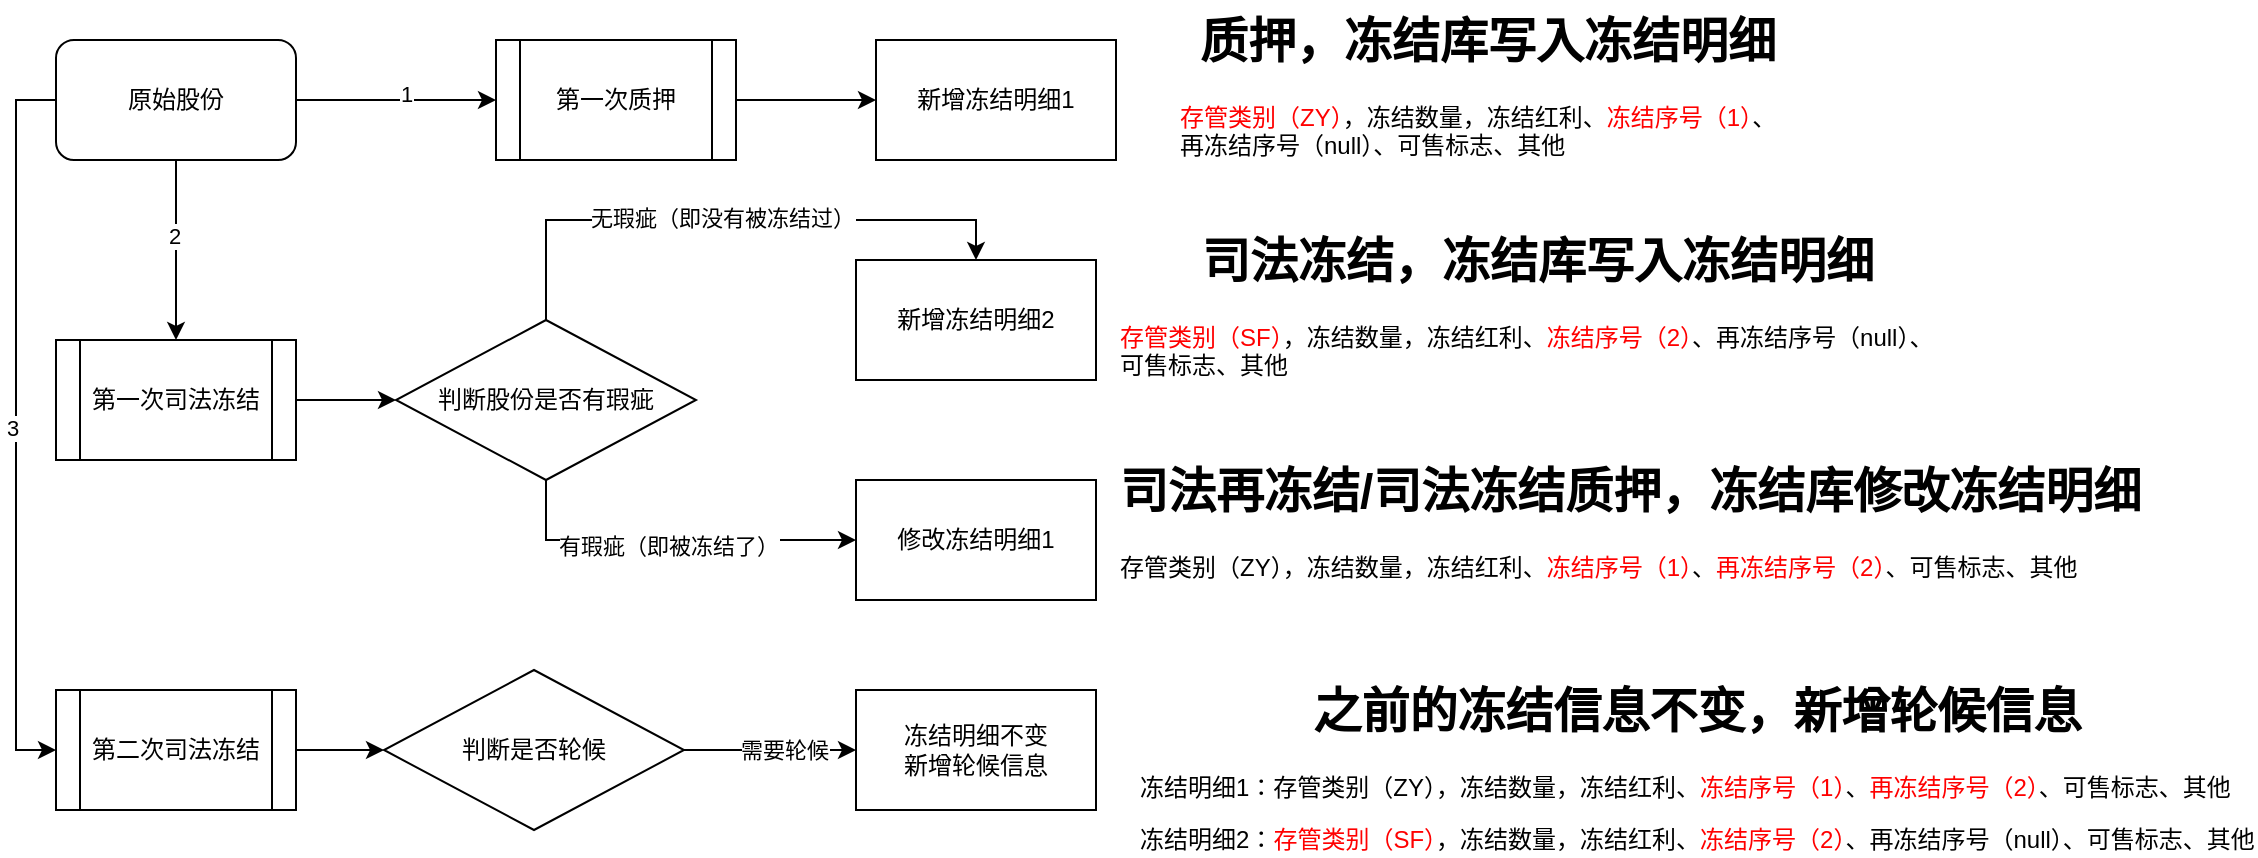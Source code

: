 <mxfile version="27.1.6">
  <diagram id="C5RBs43oDa-KdzZeNtuy" name="Page-1">
    <mxGraphModel dx="786" dy="425" grid="1" gridSize="10" guides="1" tooltips="1" connect="1" arrows="1" fold="1" page="1" pageScale="1" pageWidth="827" pageHeight="1169" math="0" shadow="0">
      <root>
        <mxCell id="WIyWlLk6GJQsqaUBKTNV-0" />
        <mxCell id="WIyWlLk6GJQsqaUBKTNV-1" parent="WIyWlLk6GJQsqaUBKTNV-0" />
        <mxCell id="jBnJo6HcLtbD6m5WuQMD-2" style="edgeStyle=orthogonalEdgeStyle;rounded=0;orthogonalLoop=1;jettySize=auto;html=1;exitX=1;exitY=0.5;exitDx=0;exitDy=0;entryX=0;entryY=0.5;entryDx=0;entryDy=0;" parent="WIyWlLk6GJQsqaUBKTNV-1" source="jBnJo6HcLtbD6m5WuQMD-0" target="jBnJo6HcLtbD6m5WuQMD-1" edge="1">
          <mxGeometry relative="1" as="geometry" />
        </mxCell>
        <mxCell id="FSBiHV9G0nRDCk4JQ_9k-3" value="1" style="edgeLabel;html=1;align=center;verticalAlign=middle;resizable=0;points=[];" vertex="1" connectable="0" parent="jBnJo6HcLtbD6m5WuQMD-2">
          <mxGeometry x="0.093" y="3" relative="1" as="geometry">
            <mxPoint as="offset" />
          </mxGeometry>
        </mxCell>
        <mxCell id="jBnJo6HcLtbD6m5WuQMD-6" style="edgeStyle=orthogonalEdgeStyle;rounded=0;orthogonalLoop=1;jettySize=auto;html=1;exitX=0.5;exitY=1;exitDx=0;exitDy=0;entryX=0.5;entryY=0;entryDx=0;entryDy=0;" parent="WIyWlLk6GJQsqaUBKTNV-1" source="jBnJo6HcLtbD6m5WuQMD-0" target="jBnJo6HcLtbD6m5WuQMD-5" edge="1">
          <mxGeometry relative="1" as="geometry" />
        </mxCell>
        <mxCell id="FSBiHV9G0nRDCk4JQ_9k-4" value="2" style="edgeLabel;html=1;align=center;verticalAlign=middle;resizable=0;points=[];" vertex="1" connectable="0" parent="jBnJo6HcLtbD6m5WuQMD-6">
          <mxGeometry x="-0.17" y="-1" relative="1" as="geometry">
            <mxPoint as="offset" />
          </mxGeometry>
        </mxCell>
        <mxCell id="FSBiHV9G0nRDCk4JQ_9k-5" style="edgeStyle=orthogonalEdgeStyle;rounded=0;orthogonalLoop=1;jettySize=auto;html=1;exitX=0;exitY=0.5;exitDx=0;exitDy=0;entryX=0;entryY=0.5;entryDx=0;entryDy=0;" edge="1" parent="WIyWlLk6GJQsqaUBKTNV-1" source="jBnJo6HcLtbD6m5WuQMD-0" target="FSBiHV9G0nRDCk4JQ_9k-2">
          <mxGeometry relative="1" as="geometry" />
        </mxCell>
        <mxCell id="FSBiHV9G0nRDCk4JQ_9k-6" value="3" style="edgeLabel;html=1;align=center;verticalAlign=middle;resizable=0;points=[];" vertex="1" connectable="0" parent="FSBiHV9G0nRDCk4JQ_9k-5">
          <mxGeometry x="0.005" y="-2" relative="1" as="geometry">
            <mxPoint as="offset" />
          </mxGeometry>
        </mxCell>
        <mxCell id="jBnJo6HcLtbD6m5WuQMD-0" value="原始股份" style="rounded=1;whiteSpace=wrap;html=1;" parent="WIyWlLk6GJQsqaUBKTNV-1" vertex="1">
          <mxGeometry x="100" y="200" width="120" height="60" as="geometry" />
        </mxCell>
        <mxCell id="FSBiHV9G0nRDCk4JQ_9k-1" style="edgeStyle=orthogonalEdgeStyle;rounded=0;orthogonalLoop=1;jettySize=auto;html=1;exitX=1;exitY=0.5;exitDx=0;exitDy=0;" edge="1" parent="WIyWlLk6GJQsqaUBKTNV-1" source="jBnJo6HcLtbD6m5WuQMD-1" target="FSBiHV9G0nRDCk4JQ_9k-0">
          <mxGeometry relative="1" as="geometry" />
        </mxCell>
        <mxCell id="jBnJo6HcLtbD6m5WuQMD-1" value="第一次质押" style="shape=process;whiteSpace=wrap;html=1;backgroundOutline=1;" parent="WIyWlLk6GJQsqaUBKTNV-1" vertex="1">
          <mxGeometry x="320" y="200" width="120" height="60" as="geometry" />
        </mxCell>
        <mxCell id="jBnJo6HcLtbD6m5WuQMD-4" value="&lt;h1 style=&quot;text-align: center; margin-top: 0px;&quot;&gt;质押，冻结库写入冻结明细&lt;/h1&gt;&lt;p&gt;&lt;font&gt;&lt;font style=&quot;color: rgb(255, 0, 0);&quot;&gt;存管类别（ZY）&lt;/font&gt;，&lt;/font&gt;冻结数量，冻结红利、&lt;font style=&quot;color: rgb(255, 0, 0);&quot;&gt;冻结序号（1）&lt;/font&gt;、再冻结序号（null）、可售标志、其他&lt;/p&gt;" style="text;html=1;whiteSpace=wrap;overflow=hidden;rounded=0;" parent="WIyWlLk6GJQsqaUBKTNV-1" vertex="1">
          <mxGeometry x="660" y="180" width="310" height="90" as="geometry" />
        </mxCell>
        <mxCell id="jBnJo6HcLtbD6m5WuQMD-8" style="edgeStyle=orthogonalEdgeStyle;rounded=0;orthogonalLoop=1;jettySize=auto;html=1;exitX=1;exitY=0.5;exitDx=0;exitDy=0;entryX=0;entryY=0.5;entryDx=0;entryDy=0;" parent="WIyWlLk6GJQsqaUBKTNV-1" source="jBnJo6HcLtbD6m5WuQMD-5" target="jBnJo6HcLtbD6m5WuQMD-7" edge="1">
          <mxGeometry relative="1" as="geometry">
            <mxPoint x="260" y="380" as="targetPoint" />
          </mxGeometry>
        </mxCell>
        <mxCell id="jBnJo6HcLtbD6m5WuQMD-5" value="第一次司法冻结" style="shape=process;whiteSpace=wrap;html=1;backgroundOutline=1;" parent="WIyWlLk6GJQsqaUBKTNV-1" vertex="1">
          <mxGeometry x="100" y="350" width="120" height="60" as="geometry" />
        </mxCell>
        <mxCell id="jBnJo6HcLtbD6m5WuQMD-10" style="edgeStyle=orthogonalEdgeStyle;rounded=0;orthogonalLoop=1;jettySize=auto;html=1;exitX=0.5;exitY=0;exitDx=0;exitDy=0;entryX=0.5;entryY=0;entryDx=0;entryDy=0;" parent="WIyWlLk6GJQsqaUBKTNV-1" source="jBnJo6HcLtbD6m5WuQMD-7" target="jBnJo6HcLtbD6m5WuQMD-9" edge="1">
          <mxGeometry relative="1" as="geometry" />
        </mxCell>
        <mxCell id="jBnJo6HcLtbD6m5WuQMD-11" value="无瑕疵（即没有被冻结过）" style="edgeLabel;html=1;align=center;verticalAlign=middle;resizable=0;points=[];" parent="jBnJo6HcLtbD6m5WuQMD-10" vertex="1" connectable="0">
          <mxGeometry x="-0.032" y="1" relative="1" as="geometry">
            <mxPoint as="offset" />
          </mxGeometry>
        </mxCell>
        <mxCell id="jBnJo6HcLtbD6m5WuQMD-14" style="edgeStyle=orthogonalEdgeStyle;rounded=0;orthogonalLoop=1;jettySize=auto;html=1;exitX=0.5;exitY=1;exitDx=0;exitDy=0;entryX=0;entryY=0.5;entryDx=0;entryDy=0;" parent="WIyWlLk6GJQsqaUBKTNV-1" source="jBnJo6HcLtbD6m5WuQMD-7" target="jBnJo6HcLtbD6m5WuQMD-13" edge="1">
          <mxGeometry relative="1" as="geometry" />
        </mxCell>
        <mxCell id="jBnJo6HcLtbD6m5WuQMD-16" value="有瑕疵（即被冻结了）" style="edgeLabel;html=1;align=center;verticalAlign=middle;resizable=0;points=[];" parent="jBnJo6HcLtbD6m5WuQMD-14" vertex="1" connectable="0">
          <mxGeometry x="-0.016" y="-3" relative="1" as="geometry">
            <mxPoint as="offset" />
          </mxGeometry>
        </mxCell>
        <mxCell id="jBnJo6HcLtbD6m5WuQMD-7" value="判断股份是否有瑕疵" style="rhombus;whiteSpace=wrap;html=1;" parent="WIyWlLk6GJQsqaUBKTNV-1" vertex="1">
          <mxGeometry x="270" y="340" width="150" height="80" as="geometry" />
        </mxCell>
        <mxCell id="jBnJo6HcLtbD6m5WuQMD-9" value="新增冻结明细2" style="rounded=0;whiteSpace=wrap;html=1;" parent="WIyWlLk6GJQsqaUBKTNV-1" vertex="1">
          <mxGeometry x="500" y="310" width="120" height="60" as="geometry" />
        </mxCell>
        <mxCell id="jBnJo6HcLtbD6m5WuQMD-12" value="&lt;h1 style=&quot;text-align: center; margin-top: 0px;&quot;&gt;司法冻结，冻结库写入冻结明细&lt;/h1&gt;&lt;p&gt;&lt;font style=&quot;color: rgb(255, 0, 0);&quot;&gt;存管类别（SF）&lt;/font&gt;，冻结数量，冻结红利、&lt;font style=&quot;color: rgb(255, 0, 0);&quot;&gt;冻结序号（2）&lt;/font&gt;、再冻结序号（null）、可售标志、其他&lt;/p&gt;" style="text;html=1;whiteSpace=wrap;overflow=hidden;rounded=0;" parent="WIyWlLk6GJQsqaUBKTNV-1" vertex="1">
          <mxGeometry x="630" y="290" width="420" height="90" as="geometry" />
        </mxCell>
        <mxCell id="jBnJo6HcLtbD6m5WuQMD-13" value="修改冻结明细1" style="rounded=0;whiteSpace=wrap;html=1;" parent="WIyWlLk6GJQsqaUBKTNV-1" vertex="1">
          <mxGeometry x="500" y="420" width="120" height="60" as="geometry" />
        </mxCell>
        <mxCell id="jBnJo6HcLtbD6m5WuQMD-17" value="&lt;h1 style=&quot;text-align: center; margin-top: 0px;&quot;&gt;司法再冻结/司法冻结质押，冻结库修改冻结明细&lt;/h1&gt;&lt;p&gt;存管类别（ZY），冻结数量，冻结红利、&lt;font style=&quot;color: rgb(255, 0, 0);&quot;&gt;冻结序号（1）&lt;/font&gt;、&lt;font style=&quot;color: rgb(255, 0, 0);&quot;&gt;再冻结序号（2）&lt;/font&gt;、可售标志、其他&lt;/p&gt;" style="text;html=1;whiteSpace=wrap;overflow=hidden;rounded=0;" parent="WIyWlLk6GJQsqaUBKTNV-1" vertex="1">
          <mxGeometry x="630" y="405" width="560" height="90" as="geometry" />
        </mxCell>
        <mxCell id="FSBiHV9G0nRDCk4JQ_9k-0" value="新增冻结明细1" style="rounded=0;whiteSpace=wrap;html=1;" vertex="1" parent="WIyWlLk6GJQsqaUBKTNV-1">
          <mxGeometry x="510" y="200" width="120" height="60" as="geometry" />
        </mxCell>
        <mxCell id="FSBiHV9G0nRDCk4JQ_9k-8" style="edgeStyle=orthogonalEdgeStyle;rounded=0;orthogonalLoop=1;jettySize=auto;html=1;exitX=1;exitY=0.5;exitDx=0;exitDy=0;" edge="1" parent="WIyWlLk6GJQsqaUBKTNV-1" source="FSBiHV9G0nRDCk4JQ_9k-2" target="FSBiHV9G0nRDCk4JQ_9k-7">
          <mxGeometry relative="1" as="geometry" />
        </mxCell>
        <mxCell id="FSBiHV9G0nRDCk4JQ_9k-2" value="第二次司法冻结" style="shape=process;whiteSpace=wrap;html=1;backgroundOutline=1;" vertex="1" parent="WIyWlLk6GJQsqaUBKTNV-1">
          <mxGeometry x="100" y="525" width="120" height="60" as="geometry" />
        </mxCell>
        <mxCell id="FSBiHV9G0nRDCk4JQ_9k-10" style="edgeStyle=orthogonalEdgeStyle;rounded=0;orthogonalLoop=1;jettySize=auto;html=1;exitX=1;exitY=0.5;exitDx=0;exitDy=0;entryX=0;entryY=0.5;entryDx=0;entryDy=0;" edge="1" parent="WIyWlLk6GJQsqaUBKTNV-1" source="FSBiHV9G0nRDCk4JQ_9k-7" target="FSBiHV9G0nRDCk4JQ_9k-9">
          <mxGeometry relative="1" as="geometry" />
        </mxCell>
        <mxCell id="FSBiHV9G0nRDCk4JQ_9k-11" value="需要轮候" style="edgeLabel;html=1;align=center;verticalAlign=middle;resizable=0;points=[];" vertex="1" connectable="0" parent="FSBiHV9G0nRDCk4JQ_9k-10">
          <mxGeometry x="0.155" relative="1" as="geometry">
            <mxPoint as="offset" />
          </mxGeometry>
        </mxCell>
        <mxCell id="FSBiHV9G0nRDCk4JQ_9k-7" value="判断是否轮候" style="rhombus;whiteSpace=wrap;html=1;" vertex="1" parent="WIyWlLk6GJQsqaUBKTNV-1">
          <mxGeometry x="264" y="515" width="150" height="80" as="geometry" />
        </mxCell>
        <mxCell id="FSBiHV9G0nRDCk4JQ_9k-9" value="冻结明细不变&lt;div&gt;新增轮候信息&lt;/div&gt;" style="rounded=0;whiteSpace=wrap;html=1;" vertex="1" parent="WIyWlLk6GJQsqaUBKTNV-1">
          <mxGeometry x="500" y="525" width="120" height="60" as="geometry" />
        </mxCell>
        <mxCell id="FSBiHV9G0nRDCk4JQ_9k-12" value="&lt;h1 style=&quot;text-align: center; margin-top: 0px;&quot;&gt;之前的冻结信息不变，新增轮候信息&lt;/h1&gt;&lt;p&gt;冻结明细1：存管类别（ZY），冻结数量，冻结红利、&lt;font style=&quot;color: rgb(0, 0, 0);&quot;&gt;&lt;font style=&quot;color: rgb(255, 0, 0);&quot;&gt;冻结序号（1）&lt;/font&gt;、&lt;font style=&quot;color: rgb(255, 0, 0);&quot;&gt;再冻结序号（2）&lt;/font&gt;、可售&lt;/font&gt;标志、其他&lt;/p&gt;&lt;p&gt;冻结明细2：&lt;font style=&quot;color: rgb(0, 0, 0);&quot;&gt;&lt;font style=&quot;background-color: transparent; color: rgb(255, 0, 0);&quot;&gt;存管类别（SF）&lt;/font&gt;&lt;span style=&quot;background-color: transparent;&quot;&gt;，冻结数量，冻结红利、&lt;/span&gt;&lt;font style=&quot;background-color: transparent; color: rgb(255, 0, 0);&quot;&gt;冻结序号（2）&lt;/font&gt;&lt;/font&gt;&lt;span style=&quot;background-color: transparent; color: light-dark(rgb(0, 0, 0), rgb(255, 255, 255));&quot;&gt;、再冻结序号（null）、可售标志、其他&lt;/span&gt;&lt;/p&gt;&lt;p&gt;&lt;span style=&quot;background-color: transparent; color: light-dark(rgb(0, 0, 0), rgb(255, 255, 255));&quot;&gt;轮候：业务编号、证券代码、证券账户、轮候数量&lt;/span&gt;&lt;/p&gt;" style="text;html=1;whiteSpace=wrap;overflow=hidden;rounded=0;" vertex="1" parent="WIyWlLk6GJQsqaUBKTNV-1">
          <mxGeometry x="640" y="515" width="560" height="90" as="geometry" />
        </mxCell>
      </root>
    </mxGraphModel>
  </diagram>
</mxfile>
